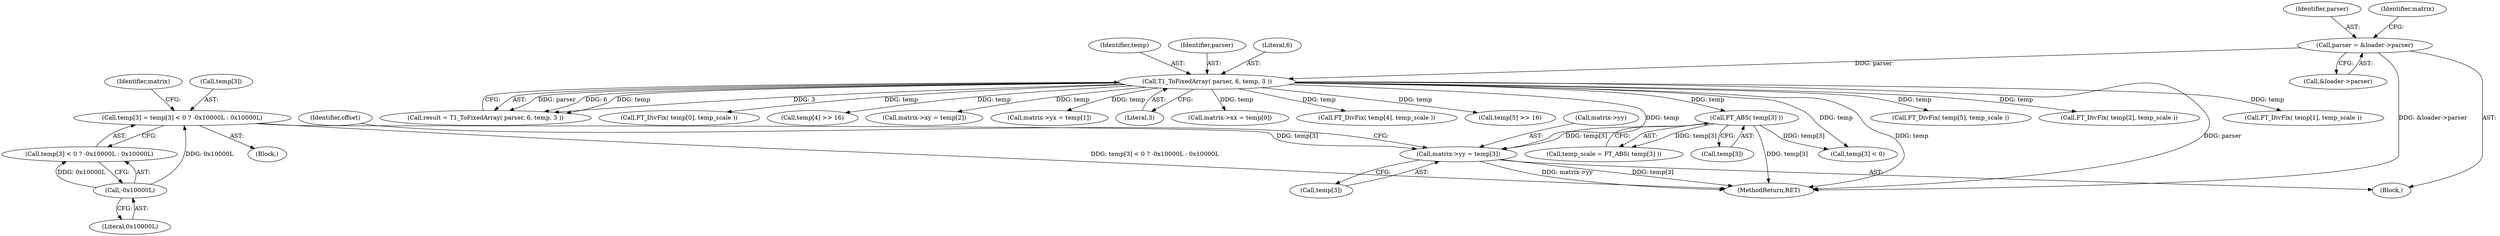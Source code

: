 digraph "0_savannah_8b281f83e8516535756f92dbf90940ac44bd45e1_0@pointer" {
"1000282" [label="(Call,matrix->yy = temp[3])"];
"1000148" [label="(Call,T1_ToFixedArray( parser, 6, temp, 3 ))"];
"1000110" [label="(Call,parser = &loader->parser)"];
"1000169" [label="(Call,FT_ABS( temp[3] ))"];
"1000248" [label="(Call,temp[3] = temp[3] < 0 ? -0x10000L : 0x10000L)"];
"1000258" [label="(Call,-0x10000L)"];
"1000307" [label="(MethodReturn,RET)"];
"1000243" [label="(Call,FT_DivFix( temp[5], temp_scale ))"];
"1000258" [label="(Call,-0x10000L)"];
"1000151" [label="(Identifier,temp)"];
"1000252" [label="(Call,temp[3] < 0 ? -0x10000L : 0x10000L)"];
"1000291" [label="(Identifier,offset)"];
"1000167" [label="(Call,temp_scale = FT_ABS( temp[3] ))"];
"1000249" [label="(Call,temp[3])"];
"1000225" [label="(Call,FT_DivFix( temp[2], temp_scale ))"];
"1000248" [label="(Call,temp[3] = temp[3] < 0 ? -0x10000L : 0x10000L)"];
"1000111" [label="(Identifier,parser)"];
"1000286" [label="(Call,temp[3])"];
"1000110" [label="(Call,parser = &loader->parser)"];
"1000118" [label="(Identifier,matrix)"];
"1000148" [label="(Call,T1_ToFixedArray( parser, 6, temp, 3 ))"];
"1000216" [label="(Call,FT_DivFix( temp[1], temp_scale ))"];
"1000108" [label="(Block,)"];
"1000169" [label="(Call,FT_ABS( temp[3] ))"];
"1000146" [label="(Call,result = T1_ToFixedArray( parser, 6, temp, 3 ))"];
"1000207" [label="(Call,FT_DivFix( temp[0], temp_scale ))"];
"1000293" [label="(Call,temp[4] >> 16)"];
"1000112" [label="(Call,&loader->parser)"];
"1000202" [label="(Block,)"];
"1000282" [label="(Call,matrix->yy = temp[3])"];
"1000149" [label="(Identifier,parser)"];
"1000275" [label="(Call,matrix->xy = temp[2])"];
"1000253" [label="(Call,temp[3] < 0)"];
"1000268" [label="(Call,matrix->yx = temp[1])"];
"1000263" [label="(Identifier,matrix)"];
"1000283" [label="(Call,matrix->yy)"];
"1000152" [label="(Literal,3)"];
"1000261" [label="(Call,matrix->xx = temp[0])"];
"1000170" [label="(Call,temp[3])"];
"1000234" [label="(Call,FT_DivFix( temp[4], temp_scale ))"];
"1000150" [label="(Literal,6)"];
"1000259" [label="(Literal,0x10000L)"];
"1000302" [label="(Call,temp[5] >> 16)"];
"1000282" -> "1000108"  [label="AST: "];
"1000282" -> "1000286"  [label="CFG: "];
"1000283" -> "1000282"  [label="AST: "];
"1000286" -> "1000282"  [label="AST: "];
"1000291" -> "1000282"  [label="CFG: "];
"1000282" -> "1000307"  [label="DDG: temp[3]"];
"1000282" -> "1000307"  [label="DDG: matrix->yy"];
"1000148" -> "1000282"  [label="DDG: temp"];
"1000169" -> "1000282"  [label="DDG: temp[3]"];
"1000248" -> "1000282"  [label="DDG: temp[3]"];
"1000148" -> "1000146"  [label="AST: "];
"1000148" -> "1000152"  [label="CFG: "];
"1000149" -> "1000148"  [label="AST: "];
"1000150" -> "1000148"  [label="AST: "];
"1000151" -> "1000148"  [label="AST: "];
"1000152" -> "1000148"  [label="AST: "];
"1000146" -> "1000148"  [label="CFG: "];
"1000148" -> "1000307"  [label="DDG: temp"];
"1000148" -> "1000307"  [label="DDG: parser"];
"1000148" -> "1000146"  [label="DDG: parser"];
"1000148" -> "1000146"  [label="DDG: 6"];
"1000148" -> "1000146"  [label="DDG: temp"];
"1000148" -> "1000146"  [label="DDG: 3"];
"1000110" -> "1000148"  [label="DDG: parser"];
"1000148" -> "1000169"  [label="DDG: temp"];
"1000148" -> "1000207"  [label="DDG: temp"];
"1000148" -> "1000216"  [label="DDG: temp"];
"1000148" -> "1000225"  [label="DDG: temp"];
"1000148" -> "1000234"  [label="DDG: temp"];
"1000148" -> "1000243"  [label="DDG: temp"];
"1000148" -> "1000253"  [label="DDG: temp"];
"1000148" -> "1000261"  [label="DDG: temp"];
"1000148" -> "1000268"  [label="DDG: temp"];
"1000148" -> "1000275"  [label="DDG: temp"];
"1000148" -> "1000293"  [label="DDG: temp"];
"1000148" -> "1000302"  [label="DDG: temp"];
"1000110" -> "1000108"  [label="AST: "];
"1000110" -> "1000112"  [label="CFG: "];
"1000111" -> "1000110"  [label="AST: "];
"1000112" -> "1000110"  [label="AST: "];
"1000118" -> "1000110"  [label="CFG: "];
"1000110" -> "1000307"  [label="DDG: &loader->parser"];
"1000169" -> "1000167"  [label="AST: "];
"1000169" -> "1000170"  [label="CFG: "];
"1000170" -> "1000169"  [label="AST: "];
"1000167" -> "1000169"  [label="CFG: "];
"1000169" -> "1000307"  [label="DDG: temp[3]"];
"1000169" -> "1000167"  [label="DDG: temp[3]"];
"1000169" -> "1000253"  [label="DDG: temp[3]"];
"1000248" -> "1000202"  [label="AST: "];
"1000248" -> "1000252"  [label="CFG: "];
"1000249" -> "1000248"  [label="AST: "];
"1000252" -> "1000248"  [label="AST: "];
"1000263" -> "1000248"  [label="CFG: "];
"1000248" -> "1000307"  [label="DDG: temp[3] < 0 ? -0x10000L : 0x10000L"];
"1000258" -> "1000248"  [label="DDG: 0x10000L"];
"1000258" -> "1000252"  [label="AST: "];
"1000258" -> "1000259"  [label="CFG: "];
"1000259" -> "1000258"  [label="AST: "];
"1000252" -> "1000258"  [label="CFG: "];
"1000258" -> "1000252"  [label="DDG: 0x10000L"];
}
